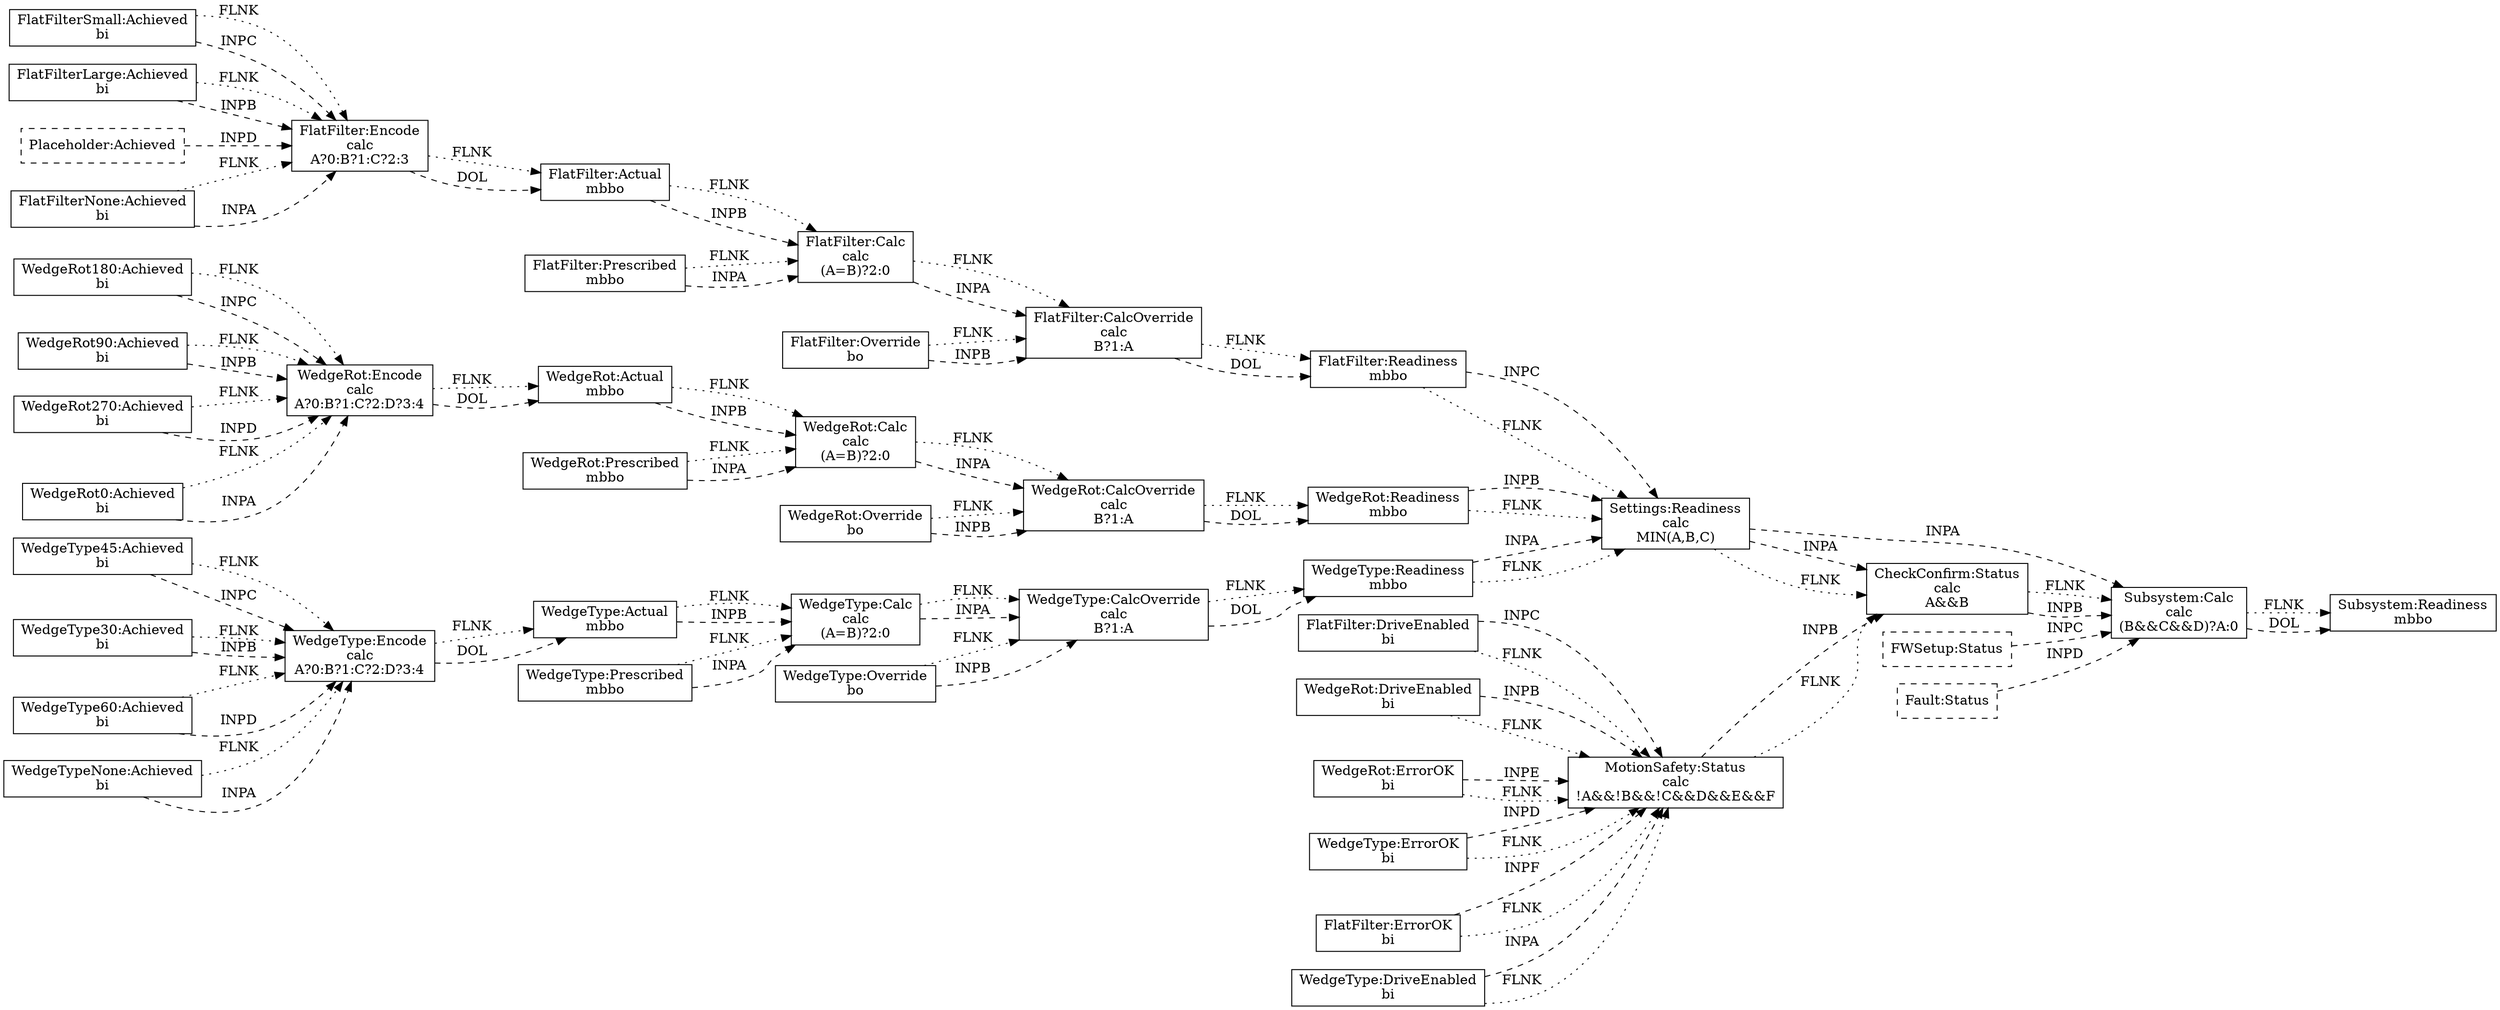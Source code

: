 digraph filter_wedge_motion_merged {
  rankdir=LR;

  "MotionSafety:Status" [ shape=box, label="MotionSafety:Status\ncalc\n!A&&!B&&!C&&D&&E&&F" ]
  "FlatFilter:DriveEnabled" -> "MotionSafety:Status" [ label="INPC  ", style="dashed" ]
  "WedgeRot:DriveEnabled" -> "MotionSafety:Status" [ label="INPB  ", style="dashed" ]
  "WedgeRot:ErrorOK" -> "MotionSafety:Status" [ label="INPE  ", style="dashed" ]
  "WedgeType:ErrorOK" -> "MotionSafety:Status" [ label="INPD  ", style="dashed" ]
  "FlatFilter:ErrorOK" -> "MotionSafety:Status" [ label="INPF  ", style="dashed" ]
  "WedgeType:DriveEnabled" -> "MotionSafety:Status" [ label="INPA  ", style="dashed" ]
  "MotionSafety:Status" -> "CheckConfirm:Status" [ label="FLNK  ", style="dotted" ]
  "Settings:Readiness" [ shape=box, label="Settings:Readiness\ncalc\nMIN(A,B,C)" ]
  "FlatFilter:Readiness" -> "Settings:Readiness" [ label="INPC  ", style="dashed" ]
  "WedgeRot:Readiness" -> "Settings:Readiness" [ label="INPB  ", style="dashed" ]
  "WedgeType:Readiness" -> "Settings:Readiness" [ label="INPA  ", style="dashed" ]
  "Settings:Readiness" -> "CheckConfirm:Status" [ label="FLNK  ", style="dotted" ]
  "CheckConfirm:Status" [ shape=box, label="CheckConfirm:Status\ncalc\nA&&B" ]
  "MotionSafety:Status" -> "CheckConfirm:Status" [ label="INPB  ", style="dashed" ]
  "Settings:Readiness" -> "CheckConfirm:Status" [ label="INPA  ", style="dashed" ]
  "CheckConfirm:Status" -> "Subsystem:Calc" [ label="FLNK  ", style="dotted" ]
  "Subsystem:Calc" [ shape=box, label="Subsystem:Calc\ncalc\n(B&&C&&D)?A:0" ]
  "FWSetup:Status" -> "Subsystem:Calc" [ label="INPC  ", style="dashed" ]
  "CheckConfirm:Status" -> "Subsystem:Calc" [ label="INPB  ", style="dashed" ]
  "Fault:Status" -> "Subsystem:Calc" [ label="INPD  ", style="dashed" ]
  "Settings:Readiness" -> "Subsystem:Calc" [ label="INPA  ", style="dashed" ]
  "Subsystem:Calc" -> "Subsystem:Readiness" [ label="FLNK  ", style="dotted" ]
  "Subsystem:Readiness" [ shape=box, label="Subsystem:Readiness\nmbbo" ]
  "Subsystem:Calc" -> "Subsystem:Readiness" [ label="DOL  ", style="dashed" ]
  "WedgeType:Encode" [ shape=box, label="WedgeType:Encode\ncalc\nA?0:B?1:C?2:D?3:4" ]
  "WedgeType45:Achieved" -> "WedgeType:Encode" [ label="INPC  ", style="dashed" ]
  "WedgeType30:Achieved" -> "WedgeType:Encode" [ label="INPB  ", style="dashed" ]
  "WedgeType60:Achieved" -> "WedgeType:Encode" [ label="INPD  ", style="dashed" ]
  "WedgeTypeNone:Achieved" -> "WedgeType:Encode" [ label="INPA  ", style="dashed" ]
  "WedgeType:Encode" -> "WedgeType:Actual" [ label="FLNK  ", style="dotted" ]
  "WedgeType:Prescribed" [ shape=box, label="WedgeType:Prescribed\nmbbo" ]
  "WedgeType:Prescribed" -> "WedgeType:Calc" [ label="FLNK  ", style="dotted" ]
  "WedgeType:Actual" [ shape=box, label="WedgeType:Actual\nmbbo" ]
  "WedgeType:Encode" -> "WedgeType:Actual" [ label="DOL  ", style="dashed" ]
  "WedgeType:Actual" -> "WedgeType:Calc" [ label="FLNK  ", style="dotted" ]
  "WedgeType:Calc" [ shape=box, label="WedgeType:Calc\ncalc\n(A=B)?2:0" ]
  "WedgeType:Actual" -> "WedgeType:Calc" [ label="INPB  ", style="dashed" ]
  "WedgeType:Prescribed" -> "WedgeType:Calc" [ label="INPA  ", style="dashed" ]
  "WedgeType:Calc" -> "WedgeType:CalcOverride" [ label="FLNK  ", style="dotted" ]
  "WedgeType:Override" [ shape=box, label="WedgeType:Override\nbo" ]
  "WedgeType:Override" -> "WedgeType:CalcOverride" [ label="FLNK  ", style="dotted" ]
  "WedgeType:CalcOverride" [ shape=box, label="WedgeType:CalcOverride\ncalc\nB?1:A" ]
  "WedgeType:Override" -> "WedgeType:CalcOverride" [ label="INPB  ", style="dashed" ]
  "WedgeType:Calc" -> "WedgeType:CalcOverride" [ label="INPA  ", style="dashed" ]
  "WedgeType:CalcOverride" -> "WedgeType:Readiness" [ label="FLNK  ", style="dotted" ]
  "WedgeType:Readiness" [ shape=box, label="WedgeType:Readiness\nmbbo" ]
  "WedgeType:CalcOverride" -> "WedgeType:Readiness" [ label="DOL  ", style="dashed" ]
  "WedgeType:Readiness" -> "Settings:Readiness" [ label="FLNK  ", style="dotted" ]
  "WedgeRot:Encode" [ shape=box, label="WedgeRot:Encode\ncalc\nA?0:B?1:C?2:D?3:4" ]
  "WedgeRot180:Achieved" -> "WedgeRot:Encode" [ label="INPC  ", style="dashed" ]
  "WedgeRot90:Achieved" -> "WedgeRot:Encode" [ label="INPB  ", style="dashed" ]
  "WedgeRot270:Achieved" -> "WedgeRot:Encode" [ label="INPD  ", style="dashed" ]
  "WedgeRot0:Achieved" -> "WedgeRot:Encode" [ label="INPA  ", style="dashed" ]
  "WedgeRot:Encode" -> "WedgeRot:Actual" [ label="FLNK  ", style="dotted" ]
  "WedgeRot:Prescribed" [ shape=box, label="WedgeRot:Prescribed\nmbbo" ]
  "WedgeRot:Prescribed" -> "WedgeRot:Calc" [ label="FLNK  ", style="dotted" ]
  "WedgeRot:Actual" [ shape=box, label="WedgeRot:Actual\nmbbo" ]
  "WedgeRot:Encode" -> "WedgeRot:Actual" [ label="DOL  ", style="dashed" ]
  "WedgeRot:Actual" -> "WedgeRot:Calc" [ label="FLNK  ", style="dotted" ]
  "WedgeRot:Calc" [ shape=box, label="WedgeRot:Calc\ncalc\n(A=B)?2:0" ]
  "WedgeRot:Actual" -> "WedgeRot:Calc" [ label="INPB  ", style="dashed" ]
  "WedgeRot:Prescribed" -> "WedgeRot:Calc" [ label="INPA  ", style="dashed" ]
  "WedgeRot:Calc" -> "WedgeRot:CalcOverride" [ label="FLNK  ", style="dotted" ]
  "WedgeRot:Override" [ shape=box, label="WedgeRot:Override\nbo" ]
  "WedgeRot:Override" -> "WedgeRot:CalcOverride" [ label="FLNK  ", style="dotted" ]
  "WedgeRot:CalcOverride" [ shape=box, label="WedgeRot:CalcOverride\ncalc\nB?1:A" ]
  "WedgeRot:Override" -> "WedgeRot:CalcOverride" [ label="INPB  ", style="dashed" ]
  "WedgeRot:Calc" -> "WedgeRot:CalcOverride" [ label="INPA  ", style="dashed" ]
  "WedgeRot:CalcOverride" -> "WedgeRot:Readiness" [ label="FLNK  ", style="dotted" ]
  "WedgeRot:Readiness" [ shape=box, label="WedgeRot:Readiness\nmbbo" ]
  "WedgeRot:CalcOverride" -> "WedgeRot:Readiness" [ label="DOL  ", style="dashed" ]
  "WedgeRot:Readiness" -> "Settings:Readiness" [ label="FLNK  ", style="dotted" ]
  "FlatFilter:Encode" [ shape=box, label="FlatFilter:Encode\ncalc\nA?0:B?1:C?2:3" ]
  "FlatFilterSmall:Achieved" -> "FlatFilter:Encode" [ label="INPC  ", style="dashed" ]
  "FlatFilterLarge:Achieved" -> "FlatFilter:Encode" [ label="INPB  ", style="dashed" ]
  "Placeholder:Achieved" -> "FlatFilter:Encode" [ label="INPD  ", style="dashed" ]
  "FlatFilterNone:Achieved" -> "FlatFilter:Encode" [ label="INPA  ", style="dashed" ]
  "FlatFilter:Encode" -> "FlatFilter:Actual" [ label="FLNK  ", style="dotted" ]
  "FlatFilter:Prescribed" [ shape=box, label="FlatFilter:Prescribed\nmbbo" ]
  "FlatFilter:Prescribed" -> "FlatFilter:Calc" [ label="FLNK  ", style="dotted" ]
  "FlatFilter:Actual" [ shape=box, label="FlatFilter:Actual\nmbbo" ]
  "FlatFilter:Encode" -> "FlatFilter:Actual" [ label="DOL  ", style="dashed" ]
  "FlatFilter:Actual" -> "FlatFilter:Calc" [ label="FLNK  ", style="dotted" ]
  "FlatFilter:Calc" [ shape=box, label="FlatFilter:Calc\ncalc\n(A=B)?2:0" ]
  "FlatFilter:Actual" -> "FlatFilter:Calc" [ label="INPB  ", style="dashed" ]
  "FlatFilter:Prescribed" -> "FlatFilter:Calc" [ label="INPA  ", style="dashed" ]
  "FlatFilter:Calc" -> "FlatFilter:CalcOverride" [ label="FLNK  ", style="dotted" ]
  "FlatFilter:Override" [ shape=box, label="FlatFilter:Override\nbo" ]
  "FlatFilter:Override" -> "FlatFilter:CalcOverride" [ label="FLNK  ", style="dotted" ]
  "FlatFilter:CalcOverride" [ shape=box, label="FlatFilter:CalcOverride\ncalc\nB?1:A" ]
  "FlatFilter:Override" -> "FlatFilter:CalcOverride" [ label="INPB  ", style="dashed" ]
  "FlatFilter:Calc" -> "FlatFilter:CalcOverride" [ label="INPA  ", style="dashed" ]
  "FlatFilter:CalcOverride" -> "FlatFilter:Readiness" [ label="FLNK  ", style="dotted" ]
  "FlatFilter:Readiness" [ shape=box, label="FlatFilter:Readiness\nmbbo" ]
  "FlatFilter:CalcOverride" -> "FlatFilter:Readiness" [ label="DOL  ", style="dashed" ]
  "FlatFilter:Readiness" -> "Settings:Readiness" [ label="FLNK  ", style="dotted" ]
  "WedgeRot:DriveEnabled" [ shape=box, label="WedgeRot:DriveEnabled\nbi" ]
  "WedgeRot:DriveEnabled" -> "MotionSafety:Status" [ label="FLNK  ", style="dotted" ]
  "WedgeType:DriveEnabled" [ shape=box, label="WedgeType:DriveEnabled\nbi" ]
  "WedgeType:DriveEnabled" -> "MotionSafety:Status" [ label="FLNK  ", style="dotted" ]
  "FlatFilter:DriveEnabled" [ shape=box, label="FlatFilter:DriveEnabled\nbi" ]
  "FlatFilter:DriveEnabled" -> "MotionSafety:Status" [ label="FLNK  ", style="dotted" ]
  "WedgeRot:ErrorOK" [ shape=box, label="WedgeRot:ErrorOK\nbi" ]
  "WedgeRot:ErrorOK" -> "MotionSafety:Status" [ label="FLNK  ", style="dotted" ]
  "WedgeType:ErrorOK" [ shape=box, label="WedgeType:ErrorOK\nbi" ]
  "WedgeType:ErrorOK" -> "MotionSafety:Status" [ label="FLNK  ", style="dotted" ]
  "FlatFilter:ErrorOK" [ shape=box, label="FlatFilter:ErrorOK\nbi" ]
  "FlatFilter:ErrorOK" -> "MotionSafety:Status" [ label="FLNK  ", style="dotted" ]
  "WedgeTypeNone:Achieved" [ shape=box, label="WedgeTypeNone:Achieved\nbi" ]
  "WedgeTypeNone:Achieved" -> "WedgeType:Encode" [ label="FLNK  ", style="dotted" ]
  "WedgeType30:Achieved" [ shape=box, label="WedgeType30:Achieved\nbi" ]
  "WedgeType30:Achieved" -> "WedgeType:Encode" [ label="FLNK  ", style="dotted" ]
  "WedgeType45:Achieved" [ shape=box, label="WedgeType45:Achieved\nbi" ]
  "WedgeType45:Achieved" -> "WedgeType:Encode" [ label="FLNK  ", style="dotted" ]
  "WedgeType60:Achieved" [ shape=box, label="WedgeType60:Achieved\nbi" ]
  "WedgeType60:Achieved" -> "WedgeType:Encode" [ label="FLNK  ", style="dotted" ]
  "WedgeRot0:Achieved" [ shape=box, label="WedgeRot0:Achieved\nbi" ]
  "WedgeRot0:Achieved" -> "WedgeRot:Encode" [ label="FLNK  ", style="dotted" ]
  "WedgeRot90:Achieved" [ shape=box, label="WedgeRot90:Achieved\nbi" ]
  "WedgeRot90:Achieved" -> "WedgeRot:Encode" [ label="FLNK  ", style="dotted" ]
  "WedgeRot180:Achieved" [ shape=box, label="WedgeRot180:Achieved\nbi" ]
  "WedgeRot180:Achieved" -> "WedgeRot:Encode" [ label="FLNK  ", style="dotted" ]
  "WedgeRot270:Achieved" [ shape=box, label="WedgeRot270:Achieved\nbi" ]
  "WedgeRot270:Achieved" -> "WedgeRot:Encode" [ label="FLNK  ", style="dotted" ]
  "FlatFilterLarge:Achieved" [ shape=box, label="FlatFilterLarge:Achieved\nbi" ]
  "FlatFilterLarge:Achieved" -> "FlatFilter:Encode" [ label="FLNK  ", style="dotted" ]
  "FlatFilterSmall:Achieved" [ shape=box, label="FlatFilterSmall:Achieved\nbi" ]
  "FlatFilterSmall:Achieved" -> "FlatFilter:Encode" [ label="FLNK  ", style="dotted" ]
  "FlatFilterNone:Achieved" [ shape=box, label="FlatFilterNone:Achieved\nbi" ]
  "FlatFilterNone:Achieved" -> "FlatFilter:Encode" [ label="FLNK  ", style="dotted" ]
  "Fault:Status" [ shape=box, style=dashed ]
  "Placeholder:Achieved" [ shape=box, style=dashed ]
  "FWSetup:Status" [ shape=box, style=dashed ]

}
